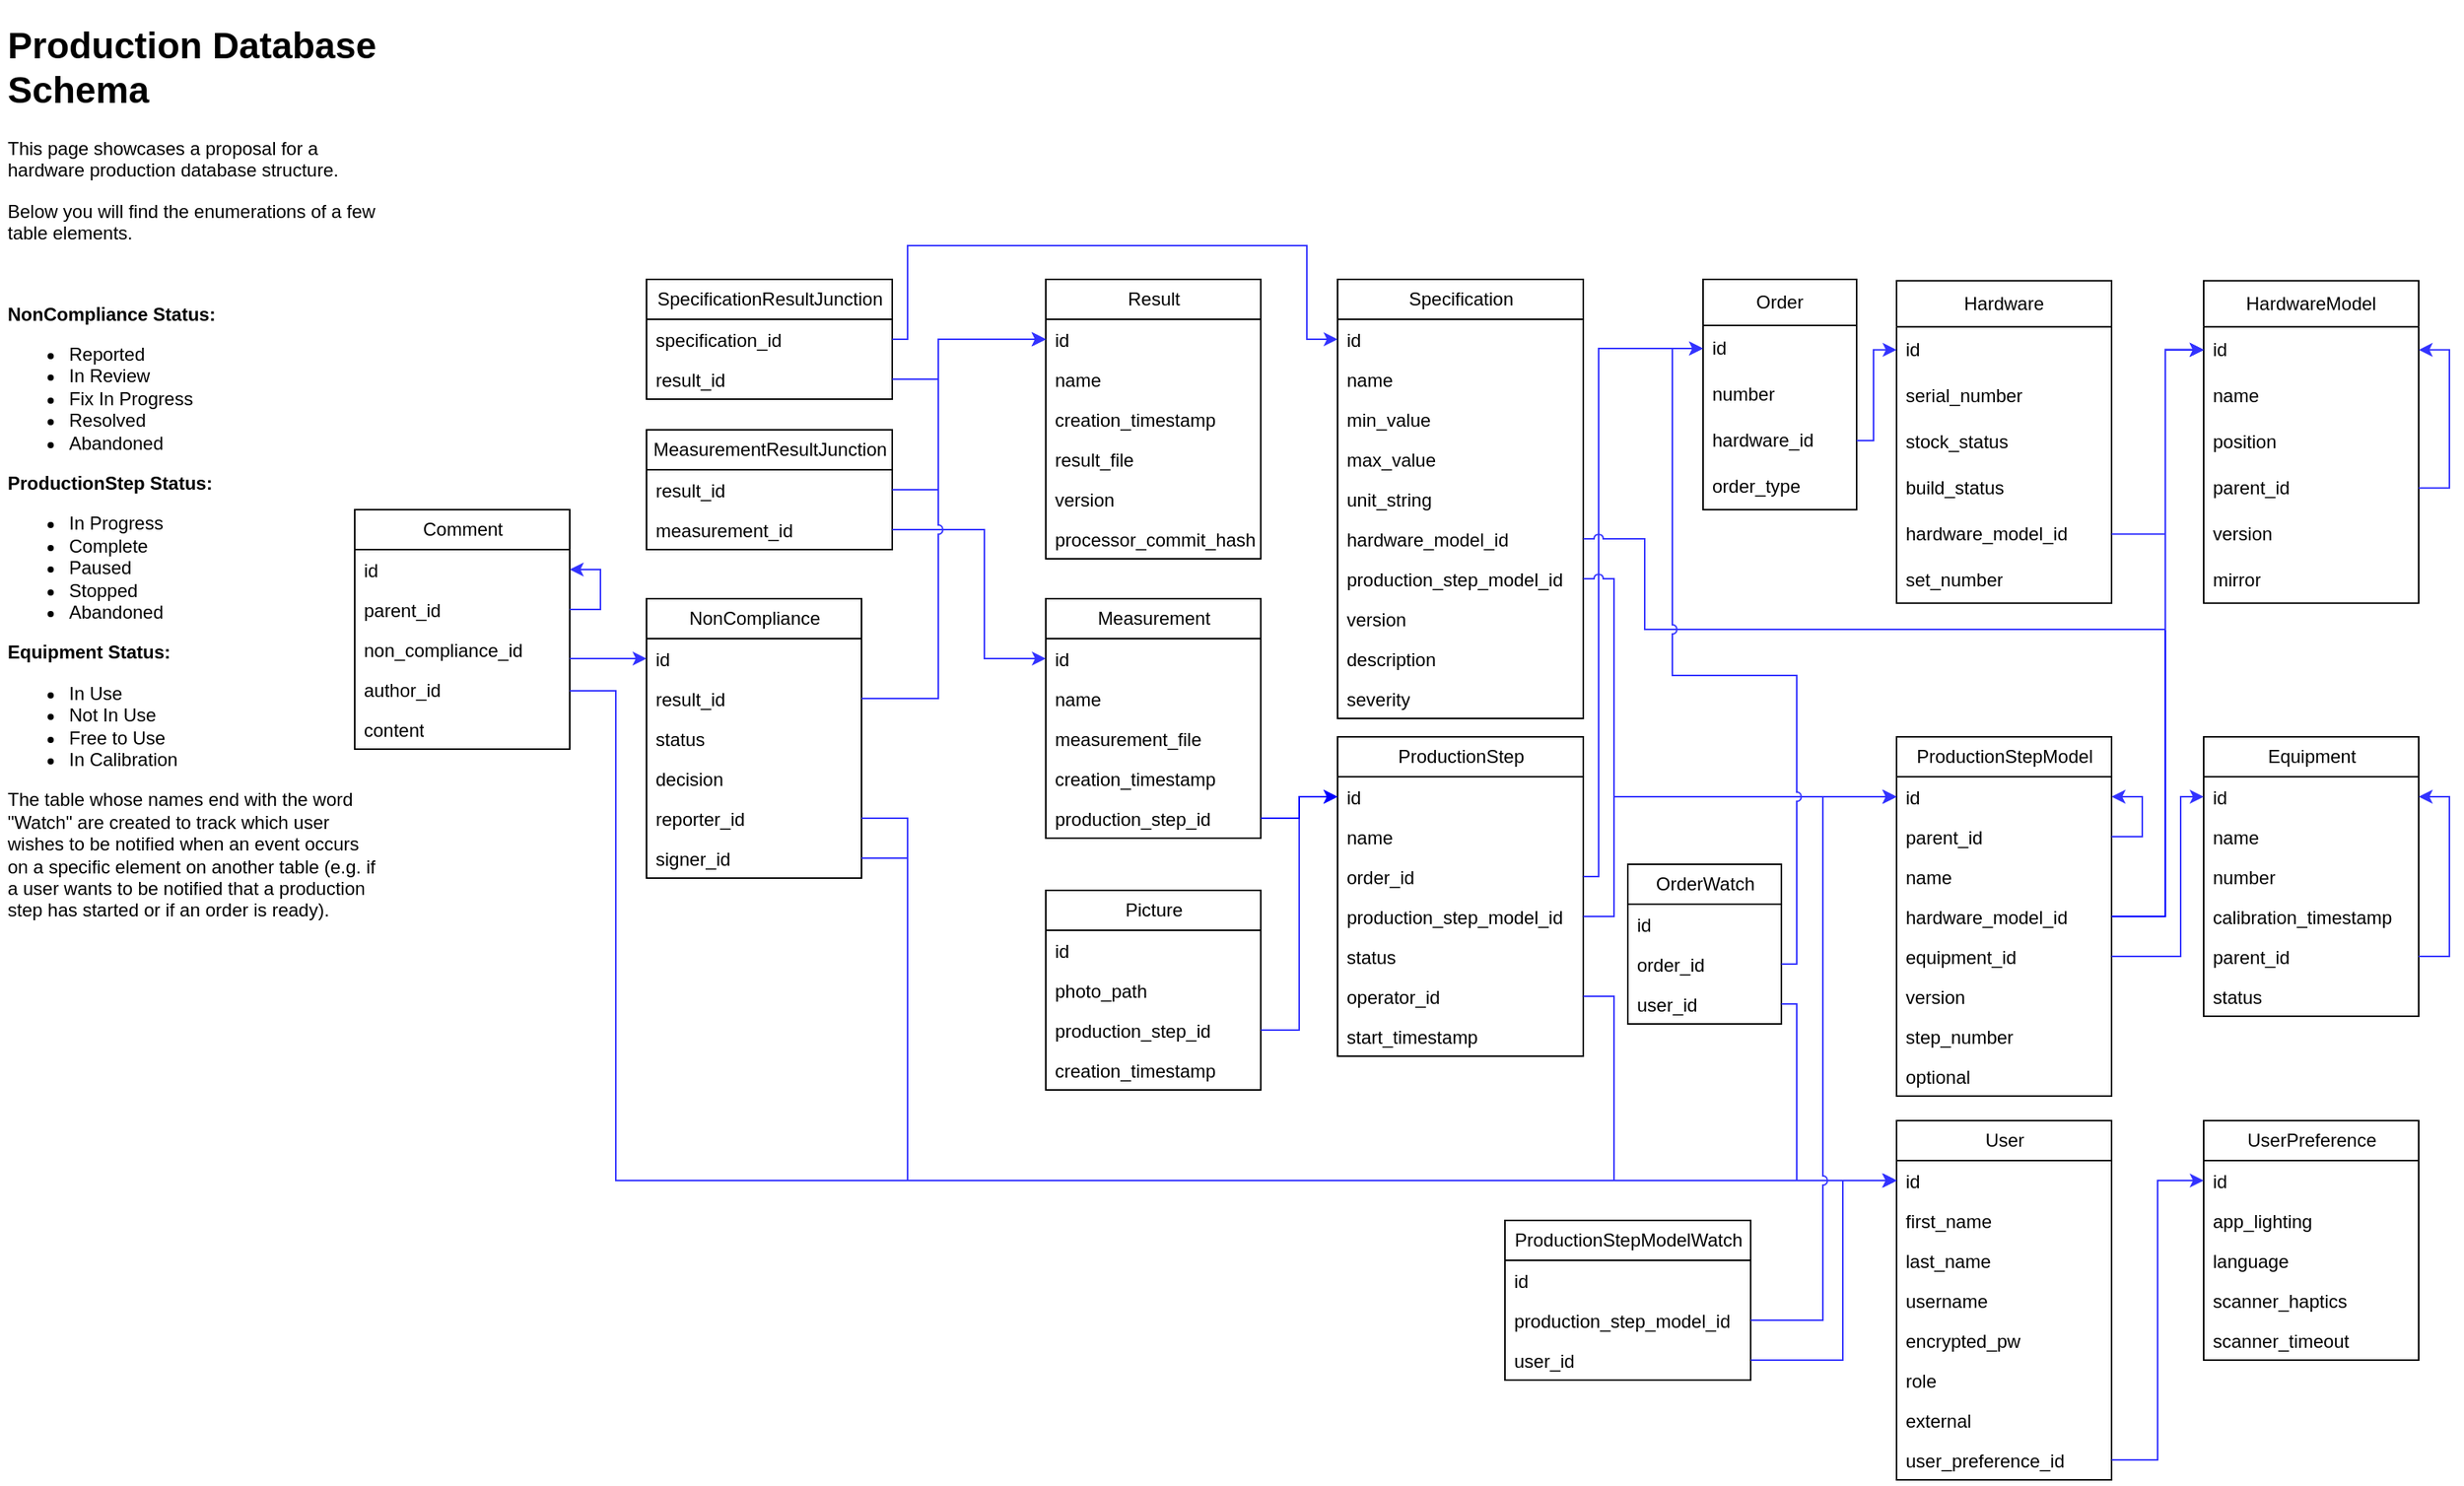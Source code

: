 <mxfile version="20.8.16" type="device"><diagram name="Page-1" id="MubZwwTaiQhzdIwckwAe"><mxGraphModel dx="1479" dy="1087" grid="1" gridSize="10" guides="1" tooltips="1" connect="1" arrows="1" fold="1" page="1" pageScale="1" pageWidth="1654" pageHeight="1169" math="0" shadow="0"><root><mxCell id="0"/><mxCell id="1" parent="0"/><mxCell id="1xj9QhwG3aekxTOTTVj1-11" value="User" style="swimlane;fontStyle=0;childLayout=stackLayout;horizontal=1;startSize=26;fillColor=none;horizontalStack=0;resizeParent=1;resizeParentMax=0;resizeLast=0;collapsible=1;marginBottom=0;html=1;" parent="1" vertex="1"><mxGeometry x="1275" y="760" width="140" height="234" as="geometry"/></mxCell><mxCell id="1xj9QhwG3aekxTOTTVj1-12" value="id" style="text;strokeColor=none;fillColor=none;align=left;verticalAlign=top;spacingLeft=4;spacingRight=4;overflow=hidden;rotatable=0;points=[[0,0.5],[1,0.5]];portConstraint=eastwest;whiteSpace=wrap;html=1;" parent="1xj9QhwG3aekxTOTTVj1-11" vertex="1"><mxGeometry y="26" width="140" height="26" as="geometry"/></mxCell><mxCell id="1xj9QhwG3aekxTOTTVj1-13" value="first_name" style="text;strokeColor=none;fillColor=none;align=left;verticalAlign=top;spacingLeft=4;spacingRight=4;overflow=hidden;rotatable=0;points=[[0,0.5],[1,0.5]];portConstraint=eastwest;whiteSpace=wrap;html=1;" parent="1xj9QhwG3aekxTOTTVj1-11" vertex="1"><mxGeometry y="52" width="140" height="26" as="geometry"/></mxCell><mxCell id="1xj9QhwG3aekxTOTTVj1-14" value="last_name" style="text;strokeColor=none;fillColor=none;align=left;verticalAlign=top;spacingLeft=4;spacingRight=4;overflow=hidden;rotatable=0;points=[[0,0.5],[1,0.5]];portConstraint=eastwest;whiteSpace=wrap;html=1;" parent="1xj9QhwG3aekxTOTTVj1-11" vertex="1"><mxGeometry y="78" width="140" height="26" as="geometry"/></mxCell><mxCell id="1xj9QhwG3aekxTOTTVj1-15" value="username" style="text;strokeColor=none;fillColor=none;align=left;verticalAlign=top;spacingLeft=4;spacingRight=4;overflow=hidden;rotatable=0;points=[[0,0.5],[1,0.5]];portConstraint=eastwest;whiteSpace=wrap;html=1;" parent="1xj9QhwG3aekxTOTTVj1-11" vertex="1"><mxGeometry y="104" width="140" height="26" as="geometry"/></mxCell><mxCell id="1xj9QhwG3aekxTOTTVj1-16" value="encrypted_pw" style="text;strokeColor=none;fillColor=none;align=left;verticalAlign=top;spacingLeft=4;spacingRight=4;overflow=hidden;rotatable=0;points=[[0,0.5],[1,0.5]];portConstraint=eastwest;whiteSpace=wrap;html=1;" parent="1xj9QhwG3aekxTOTTVj1-11" vertex="1"><mxGeometry y="130" width="140" height="26" as="geometry"/></mxCell><mxCell id="1xj9QhwG3aekxTOTTVj1-17" value="role" style="text;strokeColor=none;fillColor=none;align=left;verticalAlign=top;spacingLeft=4;spacingRight=4;overflow=hidden;rotatable=0;points=[[0,0.5],[1,0.5]];portConstraint=eastwest;whiteSpace=wrap;html=1;" parent="1xj9QhwG3aekxTOTTVj1-11" vertex="1"><mxGeometry y="156" width="140" height="26" as="geometry"/></mxCell><mxCell id="1xj9QhwG3aekxTOTTVj1-18" value="external" style="text;strokeColor=none;fillColor=none;align=left;verticalAlign=top;spacingLeft=4;spacingRight=4;overflow=hidden;rotatable=0;points=[[0,0.5],[1,0.5]];portConstraint=eastwest;whiteSpace=wrap;html=1;" parent="1xj9QhwG3aekxTOTTVj1-11" vertex="1"><mxGeometry y="182" width="140" height="26" as="geometry"/></mxCell><mxCell id="1xj9QhwG3aekxTOTTVj1-19" value="user_preference_id" style="text;strokeColor=none;fillColor=none;align=left;verticalAlign=top;spacingLeft=4;spacingRight=4;overflow=hidden;rotatable=0;points=[[0,0.5],[1,0.5]];portConstraint=eastwest;whiteSpace=wrap;html=1;" parent="1xj9QhwG3aekxTOTTVj1-11" vertex="1"><mxGeometry y="208" width="140" height="26" as="geometry"/></mxCell><mxCell id="1xj9QhwG3aekxTOTTVj1-20" value="UserPreference" style="swimlane;fontStyle=0;childLayout=stackLayout;horizontal=1;startSize=26;fillColor=none;horizontalStack=0;resizeParent=1;resizeParentMax=0;resizeLast=0;collapsible=1;marginBottom=0;html=1;" parent="1" vertex="1"><mxGeometry x="1475" y="760" width="140" height="156" as="geometry"/></mxCell><mxCell id="1xj9QhwG3aekxTOTTVj1-21" value="id" style="text;strokeColor=none;fillColor=none;align=left;verticalAlign=top;spacingLeft=4;spacingRight=4;overflow=hidden;rotatable=0;points=[[0,0.5],[1,0.5]];portConstraint=eastwest;whiteSpace=wrap;html=1;" parent="1xj9QhwG3aekxTOTTVj1-20" vertex="1"><mxGeometry y="26" width="140" height="26" as="geometry"/></mxCell><mxCell id="1xj9QhwG3aekxTOTTVj1-22" value="app_lighting" style="text;strokeColor=none;fillColor=none;align=left;verticalAlign=top;spacingLeft=4;spacingRight=4;overflow=hidden;rotatable=0;points=[[0,0.5],[1,0.5]];portConstraint=eastwest;whiteSpace=wrap;html=1;" parent="1xj9QhwG3aekxTOTTVj1-20" vertex="1"><mxGeometry y="52" width="140" height="26" as="geometry"/></mxCell><mxCell id="1xj9QhwG3aekxTOTTVj1-23" value="language" style="text;strokeColor=none;fillColor=none;align=left;verticalAlign=top;spacingLeft=4;spacingRight=4;overflow=hidden;rotatable=0;points=[[0,0.5],[1,0.5]];portConstraint=eastwest;whiteSpace=wrap;html=1;" parent="1xj9QhwG3aekxTOTTVj1-20" vertex="1"><mxGeometry y="78" width="140" height="26" as="geometry"/></mxCell><mxCell id="1xj9QhwG3aekxTOTTVj1-24" value="scanner_haptics" style="text;strokeColor=none;fillColor=none;align=left;verticalAlign=top;spacingLeft=4;spacingRight=4;overflow=hidden;rotatable=0;points=[[0,0.5],[1,0.5]];portConstraint=eastwest;whiteSpace=wrap;html=1;" parent="1xj9QhwG3aekxTOTTVj1-20" vertex="1"><mxGeometry y="104" width="140" height="26" as="geometry"/></mxCell><mxCell id="1xj9QhwG3aekxTOTTVj1-25" value="scanner_timeout" style="text;strokeColor=none;fillColor=none;align=left;verticalAlign=top;spacingLeft=4;spacingRight=4;overflow=hidden;rotatable=0;points=[[0,0.5],[1,0.5]];portConstraint=eastwest;whiteSpace=wrap;html=1;" parent="1xj9QhwG3aekxTOTTVj1-20" vertex="1"><mxGeometry y="130" width="140" height="26" as="geometry"/></mxCell><mxCell id="1xj9QhwG3aekxTOTTVj1-27" style="edgeStyle=orthogonalEdgeStyle;rounded=0;orthogonalLoop=1;jettySize=auto;html=1;entryX=0;entryY=0.5;entryDx=0;entryDy=0;strokeColor=#3333FF;" parent="1" source="1xj9QhwG3aekxTOTTVj1-19" target="1xj9QhwG3aekxTOTTVj1-21" edge="1"><mxGeometry relative="1" as="geometry"/></mxCell><mxCell id="1xj9QhwG3aekxTOTTVj1-28" value="HardwareModel" style="swimlane;fontStyle=0;childLayout=stackLayout;horizontal=1;startSize=30;horizontalStack=0;resizeParent=1;resizeParentMax=0;resizeLast=0;collapsible=1;marginBottom=0;whiteSpace=wrap;html=1;" parent="1" vertex="1"><mxGeometry x="1475" y="212.89" width="140" height="210" as="geometry"/></mxCell><mxCell id="1xj9QhwG3aekxTOTTVj1-29" value="id" style="text;strokeColor=none;fillColor=none;align=left;verticalAlign=middle;spacingLeft=4;spacingRight=4;overflow=hidden;points=[[0,0.5],[1,0.5]];portConstraint=eastwest;rotatable=0;whiteSpace=wrap;html=1;" parent="1xj9QhwG3aekxTOTTVj1-28" vertex="1"><mxGeometry y="30" width="140" height="30" as="geometry"/></mxCell><mxCell id="1xj9QhwG3aekxTOTTVj1-30" value="name" style="text;strokeColor=none;fillColor=none;align=left;verticalAlign=middle;spacingLeft=4;spacingRight=4;overflow=hidden;points=[[0,0.5],[1,0.5]];portConstraint=eastwest;rotatable=0;whiteSpace=wrap;html=1;" parent="1xj9QhwG3aekxTOTTVj1-28" vertex="1"><mxGeometry y="60" width="140" height="30" as="geometry"/></mxCell><mxCell id="1xj9QhwG3aekxTOTTVj1-31" value="position" style="text;strokeColor=none;fillColor=none;align=left;verticalAlign=middle;spacingLeft=4;spacingRight=4;overflow=hidden;points=[[0,0.5],[1,0.5]];portConstraint=eastwest;rotatable=0;whiteSpace=wrap;html=1;" parent="1xj9QhwG3aekxTOTTVj1-28" vertex="1"><mxGeometry y="90" width="140" height="30" as="geometry"/></mxCell><mxCell id="1xj9QhwG3aekxTOTTVj1-35" style="edgeStyle=orthogonalEdgeStyle;rounded=0;orthogonalLoop=1;jettySize=auto;html=1;entryX=1;entryY=0.5;entryDx=0;entryDy=0;strokeColor=#3333FF;" parent="1xj9QhwG3aekxTOTTVj1-28" source="1xj9QhwG3aekxTOTTVj1-32" target="1xj9QhwG3aekxTOTTVj1-29" edge="1"><mxGeometry relative="1" as="geometry"><Array as="points"><mxPoint x="160" y="135"/><mxPoint x="160" y="45"/></Array></mxGeometry></mxCell><mxCell id="1xj9QhwG3aekxTOTTVj1-32" value="parent_id" style="text;strokeColor=none;fillColor=none;align=left;verticalAlign=middle;spacingLeft=4;spacingRight=4;overflow=hidden;points=[[0,0.5],[1,0.5]];portConstraint=eastwest;rotatable=0;whiteSpace=wrap;html=1;" parent="1xj9QhwG3aekxTOTTVj1-28" vertex="1"><mxGeometry y="120" width="140" height="30" as="geometry"/></mxCell><mxCell id="1xj9QhwG3aekxTOTTVj1-33" value="version" style="text;strokeColor=none;fillColor=none;align=left;verticalAlign=middle;spacingLeft=4;spacingRight=4;overflow=hidden;points=[[0,0.5],[1,0.5]];portConstraint=eastwest;rotatable=0;whiteSpace=wrap;html=1;" parent="1xj9QhwG3aekxTOTTVj1-28" vertex="1"><mxGeometry y="150" width="140" height="30" as="geometry"/></mxCell><mxCell id="1xj9QhwG3aekxTOTTVj1-34" value="mirror" style="text;strokeColor=none;fillColor=none;align=left;verticalAlign=middle;spacingLeft=4;spacingRight=4;overflow=hidden;points=[[0,0.5],[1,0.5]];portConstraint=eastwest;rotatable=0;whiteSpace=wrap;html=1;" parent="1xj9QhwG3aekxTOTTVj1-28" vertex="1"><mxGeometry y="180" width="140" height="30" as="geometry"/></mxCell><mxCell id="1xj9QhwG3aekxTOTTVj1-37" value="Hardware" style="swimlane;fontStyle=0;childLayout=stackLayout;horizontal=1;startSize=30;horizontalStack=0;resizeParent=1;resizeParentMax=0;resizeLast=0;collapsible=1;marginBottom=0;whiteSpace=wrap;html=1;" parent="1" vertex="1"><mxGeometry x="1275" y="212.89" width="140" height="210" as="geometry"/></mxCell><mxCell id="1xj9QhwG3aekxTOTTVj1-38" value="id" style="text;strokeColor=none;fillColor=none;align=left;verticalAlign=middle;spacingLeft=4;spacingRight=4;overflow=hidden;points=[[0,0.5],[1,0.5]];portConstraint=eastwest;rotatable=0;whiteSpace=wrap;html=1;" parent="1xj9QhwG3aekxTOTTVj1-37" vertex="1"><mxGeometry y="30" width="140" height="30" as="geometry"/></mxCell><mxCell id="1xj9QhwG3aekxTOTTVj1-40" value="serial_number" style="text;strokeColor=none;fillColor=none;align=left;verticalAlign=middle;spacingLeft=4;spacingRight=4;overflow=hidden;points=[[0,0.5],[1,0.5]];portConstraint=eastwest;rotatable=0;whiteSpace=wrap;html=1;" parent="1xj9QhwG3aekxTOTTVj1-37" vertex="1"><mxGeometry y="60" width="140" height="30" as="geometry"/></mxCell><mxCell id="1xj9QhwG3aekxTOTTVj1-41" value="stock_status" style="text;strokeColor=none;fillColor=none;align=left;verticalAlign=middle;spacingLeft=4;spacingRight=4;overflow=hidden;points=[[0,0.5],[1,0.5]];portConstraint=eastwest;rotatable=0;whiteSpace=wrap;html=1;" parent="1xj9QhwG3aekxTOTTVj1-37" vertex="1"><mxGeometry y="90" width="140" height="30" as="geometry"/></mxCell><mxCell id="1xj9QhwG3aekxTOTTVj1-42" value="build_status" style="text;strokeColor=none;fillColor=none;align=left;verticalAlign=middle;spacingLeft=4;spacingRight=4;overflow=hidden;points=[[0,0.5],[1,0.5]];portConstraint=eastwest;rotatable=0;whiteSpace=wrap;html=1;" parent="1xj9QhwG3aekxTOTTVj1-37" vertex="1"><mxGeometry y="120" width="140" height="30" as="geometry"/></mxCell><mxCell id="1xj9QhwG3aekxTOTTVj1-43" value="hardware_model_id" style="text;strokeColor=none;fillColor=none;align=left;verticalAlign=middle;spacingLeft=4;spacingRight=4;overflow=hidden;points=[[0,0.5],[1,0.5]];portConstraint=eastwest;rotatable=0;whiteSpace=wrap;html=1;" parent="1xj9QhwG3aekxTOTTVj1-37" vertex="1"><mxGeometry y="150" width="140" height="30" as="geometry"/></mxCell><mxCell id="1xj9QhwG3aekxTOTTVj1-44" value="set_number" style="text;strokeColor=none;fillColor=none;align=left;verticalAlign=middle;spacingLeft=4;spacingRight=4;overflow=hidden;points=[[0,0.5],[1,0.5]];portConstraint=eastwest;rotatable=0;whiteSpace=wrap;html=1;" parent="1xj9QhwG3aekxTOTTVj1-37" vertex="1"><mxGeometry y="180" width="140" height="30" as="geometry"/></mxCell><mxCell id="1xj9QhwG3aekxTOTTVj1-45" style="edgeStyle=orthogonalEdgeStyle;rounded=0;orthogonalLoop=1;jettySize=auto;html=1;entryX=0;entryY=0.5;entryDx=0;entryDy=0;strokeColor=#3333FF;" parent="1" source="1xj9QhwG3aekxTOTTVj1-43" target="1xj9QhwG3aekxTOTTVj1-29" edge="1"><mxGeometry relative="1" as="geometry"><Array as="points"><mxPoint x="1450" y="378"/><mxPoint x="1450" y="258"/></Array></mxGeometry></mxCell><mxCell id="1xj9QhwG3aekxTOTTVj1-46" value="Equipment" style="swimlane;fontStyle=0;childLayout=stackLayout;horizontal=1;startSize=26;fillColor=none;horizontalStack=0;resizeParent=1;resizeParentMax=0;resizeLast=0;collapsible=1;marginBottom=0;html=1;" parent="1" vertex="1"><mxGeometry x="1475" y="510" width="140" height="182" as="geometry"/></mxCell><mxCell id="1xj9QhwG3aekxTOTTVj1-47" value="id" style="text;strokeColor=none;fillColor=none;align=left;verticalAlign=top;spacingLeft=4;spacingRight=4;overflow=hidden;rotatable=0;points=[[0,0.5],[1,0.5]];portConstraint=eastwest;whiteSpace=wrap;html=1;" parent="1xj9QhwG3aekxTOTTVj1-46" vertex="1"><mxGeometry y="26" width="140" height="26" as="geometry"/></mxCell><mxCell id="1xj9QhwG3aekxTOTTVj1-48" value="name" style="text;strokeColor=none;fillColor=none;align=left;verticalAlign=top;spacingLeft=4;spacingRight=4;overflow=hidden;rotatable=0;points=[[0,0.5],[1,0.5]];portConstraint=eastwest;whiteSpace=wrap;html=1;" parent="1xj9QhwG3aekxTOTTVj1-46" vertex="1"><mxGeometry y="52" width="140" height="26" as="geometry"/></mxCell><mxCell id="1xj9QhwG3aekxTOTTVj1-49" value="number" style="text;strokeColor=none;fillColor=none;align=left;verticalAlign=top;spacingLeft=4;spacingRight=4;overflow=hidden;rotatable=0;points=[[0,0.5],[1,0.5]];portConstraint=eastwest;whiteSpace=wrap;html=1;" parent="1xj9QhwG3aekxTOTTVj1-46" vertex="1"><mxGeometry y="78" width="140" height="26" as="geometry"/></mxCell><mxCell id="1xj9QhwG3aekxTOTTVj1-50" value="calibration_timestamp" style="text;strokeColor=none;fillColor=none;align=left;verticalAlign=top;spacingLeft=4;spacingRight=4;overflow=hidden;rotatable=0;points=[[0,0.5],[1,0.5]];portConstraint=eastwest;whiteSpace=wrap;html=1;" parent="1xj9QhwG3aekxTOTTVj1-46" vertex="1"><mxGeometry y="104" width="140" height="26" as="geometry"/></mxCell><mxCell id="1xj9QhwG3aekxTOTTVj1-52" style="edgeStyle=orthogonalEdgeStyle;rounded=0;orthogonalLoop=1;jettySize=auto;html=1;entryX=1;entryY=0.5;entryDx=0;entryDy=0;strokeColor=#3333FF;" parent="1xj9QhwG3aekxTOTTVj1-46" source="1xj9QhwG3aekxTOTTVj1-51" target="1xj9QhwG3aekxTOTTVj1-47" edge="1"><mxGeometry relative="1" as="geometry"><Array as="points"><mxPoint x="160" y="143"/><mxPoint x="160" y="39"/></Array></mxGeometry></mxCell><mxCell id="1xj9QhwG3aekxTOTTVj1-51" value="parent_id" style="text;strokeColor=none;fillColor=none;align=left;verticalAlign=top;spacingLeft=4;spacingRight=4;overflow=hidden;rotatable=0;points=[[0,0.5],[1,0.5]];portConstraint=eastwest;whiteSpace=wrap;html=1;" parent="1xj9QhwG3aekxTOTTVj1-46" vertex="1"><mxGeometry y="130" width="140" height="26" as="geometry"/></mxCell><mxCell id="1xj9QhwG3aekxTOTTVj1-133" value="status" style="text;strokeColor=none;fillColor=none;align=left;verticalAlign=top;spacingLeft=4;spacingRight=4;overflow=hidden;rotatable=0;points=[[0,0.5],[1,0.5]];portConstraint=eastwest;whiteSpace=wrap;html=1;" parent="1xj9QhwG3aekxTOTTVj1-46" vertex="1"><mxGeometry y="156" width="140" height="26" as="geometry"/></mxCell><mxCell id="1xj9QhwG3aekxTOTTVj1-53" value="Specification" style="swimlane;fontStyle=0;childLayout=stackLayout;horizontal=1;startSize=26;fillColor=none;horizontalStack=0;resizeParent=1;resizeParentMax=0;resizeLast=0;collapsible=1;marginBottom=0;html=1;" parent="1" vertex="1"><mxGeometry x="911" y="212" width="160" height="286" as="geometry"/></mxCell><mxCell id="1xj9QhwG3aekxTOTTVj1-54" value="id" style="text;strokeColor=none;fillColor=none;align=left;verticalAlign=top;spacingLeft=4;spacingRight=4;overflow=hidden;rotatable=0;points=[[0,0.5],[1,0.5]];portConstraint=eastwest;whiteSpace=wrap;html=1;" parent="1xj9QhwG3aekxTOTTVj1-53" vertex="1"><mxGeometry y="26" width="160" height="26" as="geometry"/></mxCell><mxCell id="1xj9QhwG3aekxTOTTVj1-55" value="name" style="text;strokeColor=none;fillColor=none;align=left;verticalAlign=top;spacingLeft=4;spacingRight=4;overflow=hidden;rotatable=0;points=[[0,0.5],[1,0.5]];portConstraint=eastwest;whiteSpace=wrap;html=1;" parent="1xj9QhwG3aekxTOTTVj1-53" vertex="1"><mxGeometry y="52" width="160" height="26" as="geometry"/></mxCell><mxCell id="1xj9QhwG3aekxTOTTVj1-56" value="min_value" style="text;strokeColor=none;fillColor=none;align=left;verticalAlign=top;spacingLeft=4;spacingRight=4;overflow=hidden;rotatable=0;points=[[0,0.5],[1,0.5]];portConstraint=eastwest;whiteSpace=wrap;html=1;" parent="1xj9QhwG3aekxTOTTVj1-53" vertex="1"><mxGeometry y="78" width="160" height="26" as="geometry"/></mxCell><mxCell id="1xj9QhwG3aekxTOTTVj1-57" value="max_value" style="text;strokeColor=none;fillColor=none;align=left;verticalAlign=top;spacingLeft=4;spacingRight=4;overflow=hidden;rotatable=0;points=[[0,0.5],[1,0.5]];portConstraint=eastwest;whiteSpace=wrap;html=1;" parent="1xj9QhwG3aekxTOTTVj1-53" vertex="1"><mxGeometry y="104" width="160" height="26" as="geometry"/></mxCell><mxCell id="1xj9QhwG3aekxTOTTVj1-58" value="unit_string" style="text;strokeColor=none;fillColor=none;align=left;verticalAlign=top;spacingLeft=4;spacingRight=4;overflow=hidden;rotatable=0;points=[[0,0.5],[1,0.5]];portConstraint=eastwest;whiteSpace=wrap;html=1;" parent="1xj9QhwG3aekxTOTTVj1-53" vertex="1"><mxGeometry y="130" width="160" height="26" as="geometry"/></mxCell><mxCell id="1xj9QhwG3aekxTOTTVj1-59" value="hardware_model_id" style="text;strokeColor=none;fillColor=none;align=left;verticalAlign=top;spacingLeft=4;spacingRight=4;overflow=hidden;rotatable=0;points=[[0,0.5],[1,0.5]];portConstraint=eastwest;whiteSpace=wrap;html=1;" parent="1xj9QhwG3aekxTOTTVj1-53" vertex="1"><mxGeometry y="156" width="160" height="26" as="geometry"/></mxCell><mxCell id="2nj5DSp88tYSRlJBf-47-5" value="production_step_model_id" style="text;strokeColor=none;fillColor=none;align=left;verticalAlign=top;spacingLeft=4;spacingRight=4;overflow=hidden;rotatable=0;points=[[0,0.5],[1,0.5]];portConstraint=eastwest;whiteSpace=wrap;html=1;" parent="1xj9QhwG3aekxTOTTVj1-53" vertex="1"><mxGeometry y="182" width="160" height="26" as="geometry"/></mxCell><mxCell id="1xj9QhwG3aekxTOTTVj1-60" value="version" style="text;strokeColor=none;fillColor=none;align=left;verticalAlign=top;spacingLeft=4;spacingRight=4;overflow=hidden;rotatable=0;points=[[0,0.5],[1,0.5]];portConstraint=eastwest;whiteSpace=wrap;html=1;" parent="1xj9QhwG3aekxTOTTVj1-53" vertex="1"><mxGeometry y="208" width="160" height="26" as="geometry"/></mxCell><mxCell id="1xj9QhwG3aekxTOTTVj1-61" value="description" style="text;strokeColor=none;fillColor=none;align=left;verticalAlign=top;spacingLeft=4;spacingRight=4;overflow=hidden;rotatable=0;points=[[0,0.5],[1,0.5]];portConstraint=eastwest;whiteSpace=wrap;html=1;" parent="1xj9QhwG3aekxTOTTVj1-53" vertex="1"><mxGeometry y="234" width="160" height="26" as="geometry"/></mxCell><mxCell id="mlVPmVV8-jtg0XxtuvbP-4" value="severity" style="text;strokeColor=none;fillColor=none;align=left;verticalAlign=top;spacingLeft=4;spacingRight=4;overflow=hidden;rotatable=0;points=[[0,0.5],[1,0.5]];portConstraint=eastwest;whiteSpace=wrap;html=1;" parent="1xj9QhwG3aekxTOTTVj1-53" vertex="1"><mxGeometry y="260" width="160" height="26" as="geometry"/></mxCell><mxCell id="1xj9QhwG3aekxTOTTVj1-66" value="Result" style="swimlane;fontStyle=0;childLayout=stackLayout;horizontal=1;startSize=26;fillColor=none;horizontalStack=0;resizeParent=1;resizeParentMax=0;resizeLast=0;collapsible=1;marginBottom=0;html=1;" parent="1" vertex="1"><mxGeometry x="721" y="212" width="140" height="182" as="geometry"/></mxCell><mxCell id="1xj9QhwG3aekxTOTTVj1-67" value="id" style="text;strokeColor=none;fillColor=none;align=left;verticalAlign=top;spacingLeft=4;spacingRight=4;overflow=hidden;rotatable=0;points=[[0,0.5],[1,0.5]];portConstraint=eastwest;whiteSpace=wrap;html=1;" parent="1xj9QhwG3aekxTOTTVj1-66" vertex="1"><mxGeometry y="26" width="140" height="26" as="geometry"/></mxCell><mxCell id="1xj9QhwG3aekxTOTTVj1-69" value="name" style="text;strokeColor=none;fillColor=none;align=left;verticalAlign=top;spacingLeft=4;spacingRight=4;overflow=hidden;rotatable=0;points=[[0,0.5],[1,0.5]];portConstraint=eastwest;whiteSpace=wrap;html=1;" parent="1xj9QhwG3aekxTOTTVj1-66" vertex="1"><mxGeometry y="52" width="140" height="26" as="geometry"/></mxCell><mxCell id="1xj9QhwG3aekxTOTTVj1-71" value="creation_timestamp" style="text;strokeColor=none;fillColor=none;align=left;verticalAlign=top;spacingLeft=4;spacingRight=4;overflow=hidden;rotatable=0;points=[[0,0.5],[1,0.5]];portConstraint=eastwest;whiteSpace=wrap;html=1;" parent="1xj9QhwG3aekxTOTTVj1-66" vertex="1"><mxGeometry y="78" width="140" height="26" as="geometry"/></mxCell><mxCell id="1xj9QhwG3aekxTOTTVj1-72" value="result_file" style="text;strokeColor=none;fillColor=none;align=left;verticalAlign=top;spacingLeft=4;spacingRight=4;overflow=hidden;rotatable=0;points=[[0,0.5],[1,0.5]];portConstraint=eastwest;whiteSpace=wrap;html=1;" parent="1xj9QhwG3aekxTOTTVj1-66" vertex="1"><mxGeometry y="104" width="140" height="26" as="geometry"/></mxCell><mxCell id="1xj9QhwG3aekxTOTTVj1-73" value="version" style="text;strokeColor=none;fillColor=none;align=left;verticalAlign=top;spacingLeft=4;spacingRight=4;overflow=hidden;rotatable=0;points=[[0,0.5],[1,0.5]];portConstraint=eastwest;whiteSpace=wrap;html=1;" parent="1xj9QhwG3aekxTOTTVj1-66" vertex="1"><mxGeometry y="130" width="140" height="26" as="geometry"/></mxCell><mxCell id="1xj9QhwG3aekxTOTTVj1-82" value="processor_commit_hash" style="text;strokeColor=none;fillColor=none;align=left;verticalAlign=top;spacingLeft=4;spacingRight=4;overflow=hidden;rotatable=0;points=[[0,0.5],[1,0.5]];portConstraint=eastwest;whiteSpace=wrap;html=1;" parent="1xj9QhwG3aekxTOTTVj1-66" vertex="1"><mxGeometry y="156" width="140" height="26" as="geometry"/></mxCell><mxCell id="1xj9QhwG3aekxTOTTVj1-75" style="edgeStyle=orthogonalEdgeStyle;rounded=0;orthogonalLoop=1;jettySize=auto;html=1;entryX=0;entryY=0.5;entryDx=0;entryDy=0;strokeColor=#3333FF;" parent="1" target="1xj9QhwG3aekxTOTTVj1-38" edge="1"><mxGeometry relative="1" as="geometry"><Array as="points"><mxPoint x="1003" y="278"/><mxPoint x="1003" y="200"/><mxPoint x="1210" y="200"/><mxPoint x="1210" y="258"/></Array></mxGeometry></mxCell><mxCell id="1xj9QhwG3aekxTOTTVj1-77" value="Measurement" style="swimlane;fontStyle=0;childLayout=stackLayout;horizontal=1;startSize=26;fillColor=none;horizontalStack=0;resizeParent=1;resizeParentMax=0;resizeLast=0;collapsible=1;marginBottom=0;html=1;" parent="1" vertex="1"><mxGeometry x="721" y="420" width="140" height="156" as="geometry"/></mxCell><mxCell id="1xj9QhwG3aekxTOTTVj1-78" value="id" style="text;strokeColor=none;fillColor=none;align=left;verticalAlign=top;spacingLeft=4;spacingRight=4;overflow=hidden;rotatable=0;points=[[0,0.5],[1,0.5]];portConstraint=eastwest;whiteSpace=wrap;html=1;" parent="1xj9QhwG3aekxTOTTVj1-77" vertex="1"><mxGeometry y="26" width="140" height="26" as="geometry"/></mxCell><mxCell id="1xj9QhwG3aekxTOTTVj1-79" value="name" style="text;strokeColor=none;fillColor=none;align=left;verticalAlign=top;spacingLeft=4;spacingRight=4;overflow=hidden;rotatable=0;points=[[0,0.5],[1,0.5]];portConstraint=eastwest;whiteSpace=wrap;html=1;" parent="1xj9QhwG3aekxTOTTVj1-77" vertex="1"><mxGeometry y="52" width="140" height="26" as="geometry"/></mxCell><mxCell id="1xj9QhwG3aekxTOTTVj1-80" value="measurement_file" style="text;strokeColor=none;fillColor=none;align=left;verticalAlign=top;spacingLeft=4;spacingRight=4;overflow=hidden;rotatable=0;points=[[0,0.5],[1,0.5]];portConstraint=eastwest;whiteSpace=wrap;html=1;" parent="1xj9QhwG3aekxTOTTVj1-77" vertex="1"><mxGeometry y="78" width="140" height="26" as="geometry"/></mxCell><mxCell id="1xj9QhwG3aekxTOTTVj1-113" value="creation_timestamp" style="text;strokeColor=none;fillColor=none;align=left;verticalAlign=top;spacingLeft=4;spacingRight=4;overflow=hidden;rotatable=0;points=[[0,0.5],[1,0.5]];portConstraint=eastwest;whiteSpace=wrap;html=1;" parent="1xj9QhwG3aekxTOTTVj1-77" vertex="1"><mxGeometry y="104" width="140" height="26" as="geometry"/></mxCell><mxCell id="1xj9QhwG3aekxTOTTVj1-115" value="production_step_id" style="text;strokeColor=none;fillColor=none;align=left;verticalAlign=top;spacingLeft=4;spacingRight=4;overflow=hidden;rotatable=0;points=[[0,0.5],[1,0.5]];portConstraint=eastwest;whiteSpace=wrap;html=1;" parent="1xj9QhwG3aekxTOTTVj1-77" vertex="1"><mxGeometry y="130" width="140" height="26" as="geometry"/></mxCell><mxCell id="1xj9QhwG3aekxTOTTVj1-84" value="ProductionStep" style="swimlane;fontStyle=0;childLayout=stackLayout;horizontal=1;startSize=26;fillColor=none;horizontalStack=0;resizeParent=1;resizeParentMax=0;resizeLast=0;collapsible=1;marginBottom=0;html=1;" parent="1" vertex="1"><mxGeometry x="911" y="510" width="160" height="208" as="geometry"/></mxCell><mxCell id="1xj9QhwG3aekxTOTTVj1-85" value="id" style="text;strokeColor=none;fillColor=none;align=left;verticalAlign=top;spacingLeft=4;spacingRight=4;overflow=hidden;rotatable=0;points=[[0,0.5],[1,0.5]];portConstraint=eastwest;whiteSpace=wrap;html=1;" parent="1xj9QhwG3aekxTOTTVj1-84" vertex="1"><mxGeometry y="26" width="160" height="26" as="geometry"/></mxCell><mxCell id="1xj9QhwG3aekxTOTTVj1-86" value="name" style="text;strokeColor=none;fillColor=none;align=left;verticalAlign=top;spacingLeft=4;spacingRight=4;overflow=hidden;rotatable=0;points=[[0,0.5],[1,0.5]];portConstraint=eastwest;whiteSpace=wrap;html=1;" parent="1xj9QhwG3aekxTOTTVj1-84" vertex="1"><mxGeometry y="52" width="160" height="26" as="geometry"/></mxCell><mxCell id="1xj9QhwG3aekxTOTTVj1-87" value="order_id" style="text;strokeColor=none;fillColor=none;align=left;verticalAlign=top;spacingLeft=4;spacingRight=4;overflow=hidden;rotatable=0;points=[[0,0.5],[1,0.5]];portConstraint=eastwest;whiteSpace=wrap;html=1;" parent="1xj9QhwG3aekxTOTTVj1-84" vertex="1"><mxGeometry y="78" width="160" height="26" as="geometry"/></mxCell><mxCell id="1xj9QhwG3aekxTOTTVj1-100" value="production_step_model_id" style="text;strokeColor=none;fillColor=none;align=left;verticalAlign=top;spacingLeft=4;spacingRight=4;overflow=hidden;rotatable=0;points=[[0,0.5],[1,0.5]];portConstraint=eastwest;whiteSpace=wrap;html=1;" parent="1xj9QhwG3aekxTOTTVj1-84" vertex="1"><mxGeometry y="104" width="160" height="26" as="geometry"/></mxCell><mxCell id="1xj9QhwG3aekxTOTTVj1-106" value="status" style="text;strokeColor=none;fillColor=none;align=left;verticalAlign=top;spacingLeft=4;spacingRight=4;overflow=hidden;rotatable=0;points=[[0,0.5],[1,0.5]];portConstraint=eastwest;whiteSpace=wrap;html=1;" parent="1xj9QhwG3aekxTOTTVj1-84" vertex="1"><mxGeometry y="130" width="160" height="26" as="geometry"/></mxCell><mxCell id="1xj9QhwG3aekxTOTTVj1-110" value="operator_id" style="text;strokeColor=none;fillColor=none;align=left;verticalAlign=top;spacingLeft=4;spacingRight=4;overflow=hidden;rotatable=0;points=[[0,0.5],[1,0.5]];portConstraint=eastwest;whiteSpace=wrap;html=1;" parent="1xj9QhwG3aekxTOTTVj1-84" vertex="1"><mxGeometry y="156" width="160" height="26" as="geometry"/></mxCell><mxCell id="1xj9QhwG3aekxTOTTVj1-114" value="start_timestamp" style="text;strokeColor=none;fillColor=none;align=left;verticalAlign=top;spacingLeft=4;spacingRight=4;overflow=hidden;rotatable=0;points=[[0,0.5],[1,0.5]];portConstraint=eastwest;whiteSpace=wrap;html=1;" parent="1xj9QhwG3aekxTOTTVj1-84" vertex="1"><mxGeometry y="182" width="160" height="26" as="geometry"/></mxCell><mxCell id="1xj9QhwG3aekxTOTTVj1-91" value="ProductionStepModel" style="swimlane;fontStyle=0;childLayout=stackLayout;horizontal=1;startSize=26;fillColor=none;horizontalStack=0;resizeParent=1;resizeParentMax=0;resizeLast=0;collapsible=1;marginBottom=0;html=1;" parent="1" vertex="1"><mxGeometry x="1275" y="510" width="140" height="234" as="geometry"/></mxCell><mxCell id="1xj9QhwG3aekxTOTTVj1-107" value="id" style="text;strokeColor=none;fillColor=none;align=left;verticalAlign=top;spacingLeft=4;spacingRight=4;overflow=hidden;rotatable=0;points=[[0,0.5],[1,0.5]];portConstraint=eastwest;whiteSpace=wrap;html=1;" parent="1xj9QhwG3aekxTOTTVj1-91" vertex="1"><mxGeometry y="26" width="140" height="26" as="geometry"/></mxCell><mxCell id="1xj9QhwG3aekxTOTTVj1-109" style="edgeStyle=orthogonalEdgeStyle;rounded=0;jumpStyle=arc;orthogonalLoop=1;jettySize=auto;html=1;entryX=1;entryY=0.5;entryDx=0;entryDy=0;strokeColor=#3333FF;" parent="1xj9QhwG3aekxTOTTVj1-91" source="1xj9QhwG3aekxTOTTVj1-92" target="1xj9QhwG3aekxTOTTVj1-107" edge="1"><mxGeometry relative="1" as="geometry"><Array as="points"><mxPoint x="160" y="65"/><mxPoint x="160" y="39"/></Array></mxGeometry></mxCell><mxCell id="1xj9QhwG3aekxTOTTVj1-92" value="parent_id" style="text;strokeColor=none;fillColor=none;align=left;verticalAlign=top;spacingLeft=4;spacingRight=4;overflow=hidden;rotatable=0;points=[[0,0.5],[1,0.5]];portConstraint=eastwest;whiteSpace=wrap;html=1;" parent="1xj9QhwG3aekxTOTTVj1-91" vertex="1"><mxGeometry y="52" width="140" height="26" as="geometry"/></mxCell><mxCell id="1xj9QhwG3aekxTOTTVj1-93" value="name" style="text;strokeColor=none;fillColor=none;align=left;verticalAlign=top;spacingLeft=4;spacingRight=4;overflow=hidden;rotatable=0;points=[[0,0.5],[1,0.5]];portConstraint=eastwest;whiteSpace=wrap;html=1;" parent="1xj9QhwG3aekxTOTTVj1-91" vertex="1"><mxGeometry y="78" width="140" height="26" as="geometry"/></mxCell><mxCell id="1xj9QhwG3aekxTOTTVj1-94" value="hardware_model_id" style="text;strokeColor=none;fillColor=none;align=left;verticalAlign=top;spacingLeft=4;spacingRight=4;overflow=hidden;rotatable=0;points=[[0,0.5],[1,0.5]];portConstraint=eastwest;whiteSpace=wrap;html=1;" parent="1xj9QhwG3aekxTOTTVj1-91" vertex="1"><mxGeometry y="104" width="140" height="26" as="geometry"/></mxCell><mxCell id="1xj9QhwG3aekxTOTTVj1-95" value="equipment_id" style="text;strokeColor=none;fillColor=none;align=left;verticalAlign=top;spacingLeft=4;spacingRight=4;overflow=hidden;rotatable=0;points=[[0,0.5],[1,0.5]];portConstraint=eastwest;whiteSpace=wrap;html=1;" parent="1xj9QhwG3aekxTOTTVj1-91" vertex="1"><mxGeometry y="130" width="140" height="26" as="geometry"/></mxCell><mxCell id="1xj9QhwG3aekxTOTTVj1-98" value="version" style="text;strokeColor=none;fillColor=none;align=left;verticalAlign=top;spacingLeft=4;spacingRight=4;overflow=hidden;rotatable=0;points=[[0,0.5],[1,0.5]];portConstraint=eastwest;whiteSpace=wrap;html=1;" parent="1xj9QhwG3aekxTOTTVj1-91" vertex="1"><mxGeometry y="156" width="140" height="26" as="geometry"/></mxCell><mxCell id="1xj9QhwG3aekxTOTTVj1-99" value="step_number" style="text;strokeColor=none;fillColor=none;align=left;verticalAlign=top;spacingLeft=4;spacingRight=4;overflow=hidden;rotatable=0;points=[[0,0.5],[1,0.5]];portConstraint=eastwest;whiteSpace=wrap;html=1;" parent="1xj9QhwG3aekxTOTTVj1-91" vertex="1"><mxGeometry y="182" width="140" height="26" as="geometry"/></mxCell><mxCell id="mlVPmVV8-jtg0XxtuvbP-5" value="optional" style="text;strokeColor=none;fillColor=none;align=left;verticalAlign=top;spacingLeft=4;spacingRight=4;overflow=hidden;rotatable=0;points=[[0,0.5],[1,0.5]];portConstraint=eastwest;whiteSpace=wrap;html=1;" parent="1xj9QhwG3aekxTOTTVj1-91" vertex="1"><mxGeometry y="208" width="140" height="26" as="geometry"/></mxCell><mxCell id="1xj9QhwG3aekxTOTTVj1-118" value="NonCompliance" style="swimlane;fontStyle=0;childLayout=stackLayout;horizontal=1;startSize=26;fillColor=none;horizontalStack=0;resizeParent=1;resizeParentMax=0;resizeLast=0;collapsible=1;marginBottom=0;html=1;" parent="1" vertex="1"><mxGeometry x="461" y="420" width="140" height="182" as="geometry"/></mxCell><mxCell id="1xj9QhwG3aekxTOTTVj1-119" value="id" style="text;strokeColor=none;fillColor=none;align=left;verticalAlign=top;spacingLeft=4;spacingRight=4;overflow=hidden;rotatable=0;points=[[0,0.5],[1,0.5]];portConstraint=eastwest;whiteSpace=wrap;html=1;" parent="1xj9QhwG3aekxTOTTVj1-118" vertex="1"><mxGeometry y="26" width="140" height="26" as="geometry"/></mxCell><mxCell id="1xj9QhwG3aekxTOTTVj1-121" value="result_id" style="text;strokeColor=none;fillColor=none;align=left;verticalAlign=top;spacingLeft=4;spacingRight=4;overflow=hidden;rotatable=0;points=[[0,0.5],[1,0.5]];portConstraint=eastwest;whiteSpace=wrap;html=1;" parent="1xj9QhwG3aekxTOTTVj1-118" vertex="1"><mxGeometry y="52" width="140" height="26" as="geometry"/></mxCell><mxCell id="1xj9QhwG3aekxTOTTVj1-122" value="status" style="text;strokeColor=none;fillColor=none;align=left;verticalAlign=top;spacingLeft=4;spacingRight=4;overflow=hidden;rotatable=0;points=[[0,0.5],[1,0.5]];portConstraint=eastwest;whiteSpace=wrap;html=1;" parent="1xj9QhwG3aekxTOTTVj1-118" vertex="1"><mxGeometry y="78" width="140" height="26" as="geometry"/></mxCell><mxCell id="1xj9QhwG3aekxTOTTVj1-123" value="decision" style="text;strokeColor=none;fillColor=none;align=left;verticalAlign=top;spacingLeft=4;spacingRight=4;overflow=hidden;rotatable=0;points=[[0,0.5],[1,0.5]];portConstraint=eastwest;whiteSpace=wrap;html=1;" parent="1xj9QhwG3aekxTOTTVj1-118" vertex="1"><mxGeometry y="104" width="140" height="26" as="geometry"/></mxCell><mxCell id="1xj9QhwG3aekxTOTTVj1-124" value="reporter_id" style="text;strokeColor=none;fillColor=none;align=left;verticalAlign=top;spacingLeft=4;spacingRight=4;overflow=hidden;rotatable=0;points=[[0,0.5],[1,0.5]];portConstraint=eastwest;whiteSpace=wrap;html=1;" parent="1xj9QhwG3aekxTOTTVj1-118" vertex="1"><mxGeometry y="130" width="140" height="26" as="geometry"/></mxCell><mxCell id="1xj9QhwG3aekxTOTTVj1-125" value="signer_id" style="text;strokeColor=none;fillColor=none;align=left;verticalAlign=top;spacingLeft=4;spacingRight=4;overflow=hidden;rotatable=0;points=[[0,0.5],[1,0.5]];portConstraint=eastwest;whiteSpace=wrap;html=1;" parent="1xj9QhwG3aekxTOTTVj1-118" vertex="1"><mxGeometry y="156" width="140" height="26" as="geometry"/></mxCell><mxCell id="1xj9QhwG3aekxTOTTVj1-134" value="Comment" style="swimlane;fontStyle=0;childLayout=stackLayout;horizontal=1;startSize=26;fillColor=none;horizontalStack=0;resizeParent=1;resizeParentMax=0;resizeLast=0;collapsible=1;marginBottom=0;html=1;" parent="1" vertex="1"><mxGeometry x="271" y="362" width="140" height="156" as="geometry"/></mxCell><mxCell id="1xj9QhwG3aekxTOTTVj1-135" value="id" style="text;strokeColor=none;fillColor=none;align=left;verticalAlign=top;spacingLeft=4;spacingRight=4;overflow=hidden;rotatable=0;points=[[0,0.5],[1,0.5]];portConstraint=eastwest;whiteSpace=wrap;html=1;" parent="1xj9QhwG3aekxTOTTVj1-134" vertex="1"><mxGeometry y="26" width="140" height="26" as="geometry"/></mxCell><mxCell id="1xj9QhwG3aekxTOTTVj1-141" style="edgeStyle=orthogonalEdgeStyle;rounded=0;jumpStyle=arc;orthogonalLoop=1;jettySize=auto;html=1;entryX=1;entryY=0.5;entryDx=0;entryDy=0;strokeColor=#3333FF;" parent="1xj9QhwG3aekxTOTTVj1-134" source="1xj9QhwG3aekxTOTTVj1-136" target="1xj9QhwG3aekxTOTTVj1-135" edge="1"><mxGeometry relative="1" as="geometry"><Array as="points"><mxPoint x="160" y="65"/><mxPoint x="160" y="39"/></Array></mxGeometry></mxCell><mxCell id="1xj9QhwG3aekxTOTTVj1-136" value="parent_id" style="text;strokeColor=none;fillColor=none;align=left;verticalAlign=top;spacingLeft=4;spacingRight=4;overflow=hidden;rotatable=0;points=[[0,0.5],[1,0.5]];portConstraint=eastwest;whiteSpace=wrap;html=1;" parent="1xj9QhwG3aekxTOTTVj1-134" vertex="1"><mxGeometry y="52" width="140" height="26" as="geometry"/></mxCell><mxCell id="1xj9QhwG3aekxTOTTVj1-137" value="non_compliance_id" style="text;strokeColor=none;fillColor=none;align=left;verticalAlign=top;spacingLeft=4;spacingRight=4;overflow=hidden;rotatable=0;points=[[0,0.5],[1,0.5]];portConstraint=eastwest;whiteSpace=wrap;html=1;" parent="1xj9QhwG3aekxTOTTVj1-134" vertex="1"><mxGeometry y="78" width="140" height="26" as="geometry"/></mxCell><mxCell id="1xj9QhwG3aekxTOTTVj1-138" value="author_id" style="text;strokeColor=none;fillColor=none;align=left;verticalAlign=top;spacingLeft=4;spacingRight=4;overflow=hidden;rotatable=0;points=[[0,0.5],[1,0.5]];portConstraint=eastwest;whiteSpace=wrap;html=1;" parent="1xj9QhwG3aekxTOTTVj1-134" vertex="1"><mxGeometry y="104" width="140" height="26" as="geometry"/></mxCell><mxCell id="1xj9QhwG3aekxTOTTVj1-139" value="content" style="text;strokeColor=none;fillColor=none;align=left;verticalAlign=top;spacingLeft=4;spacingRight=4;overflow=hidden;rotatable=0;points=[[0,0.5],[1,0.5]];portConstraint=eastwest;whiteSpace=wrap;html=1;" parent="1xj9QhwG3aekxTOTTVj1-134" vertex="1"><mxGeometry y="130" width="140" height="26" as="geometry"/></mxCell><mxCell id="1xj9QhwG3aekxTOTTVj1-144" value="&lt;h1&gt;Production Database Schema&lt;/h1&gt;&lt;p&gt;This page showcases a proposal for a hardware production database structure.&lt;/p&gt;&lt;p&gt;Below you will find the enumerations of a few table elements.&lt;/p&gt;&lt;p&gt;&lt;br&gt;&lt;/p&gt;&lt;p&gt;&lt;b&gt;NonCompliance Status:&lt;/b&gt;&lt;/p&gt;&lt;p&gt;&lt;/p&gt;&lt;ul&gt;&lt;li&gt;Reported&lt;/li&gt;&lt;li&gt;In Review&lt;/li&gt;&lt;li&gt;Fix In Progress&lt;/li&gt;&lt;li&gt;Resolved&lt;/li&gt;&lt;li&gt;Abandoned&lt;/li&gt;&lt;/ul&gt;&lt;div&gt;&lt;b&gt;ProductionStep Status:&lt;/b&gt;&lt;/div&gt;&lt;div&gt;&lt;ul&gt;&lt;li&gt;In Progress&lt;/li&gt;&lt;li&gt;Complete&lt;/li&gt;&lt;li&gt;Paused&lt;/li&gt;&lt;li&gt;Stopped&lt;/li&gt;&lt;li&gt;Abandoned&lt;/li&gt;&lt;/ul&gt;&lt;div&gt;&lt;b&gt;Equipment Status:&lt;/b&gt;&lt;/div&gt;&lt;/div&gt;&lt;div&gt;&lt;ul&gt;&lt;li&gt;In Use&lt;/li&gt;&lt;li&gt;Not In Use&lt;/li&gt;&lt;li&gt;Free to Use&lt;/li&gt;&lt;li&gt;In Calibration&lt;/li&gt;&lt;/ul&gt;&lt;div&gt;The table whose names end with the word &quot;Watch&quot; are created to track which user wishes to be notified when an event occurs on a specific element on another table (e.g. if a user wants to be notified that a production step has started or if an order is ready).&lt;/div&gt;&lt;/div&gt;&lt;p&gt;&lt;/p&gt;" style="text;html=1;strokeColor=none;fillColor=none;spacing=5;spacingTop=-20;whiteSpace=wrap;overflow=hidden;rounded=0;" parent="1" vertex="1"><mxGeometry x="40" y="40" width="250" height="590" as="geometry"/></mxCell><mxCell id="1xj9QhwG3aekxTOTTVj1-145" value="Picture" style="swimlane;fontStyle=0;childLayout=stackLayout;horizontal=1;startSize=26;fillColor=none;horizontalStack=0;resizeParent=1;resizeParentMax=0;resizeLast=0;collapsible=1;marginBottom=0;html=1;" parent="1" vertex="1"><mxGeometry x="721" y="610" width="140" height="130" as="geometry"/></mxCell><mxCell id="1xj9QhwG3aekxTOTTVj1-146" value="id" style="text;strokeColor=none;fillColor=none;align=left;verticalAlign=top;spacingLeft=4;spacingRight=4;overflow=hidden;rotatable=0;points=[[0,0.5],[1,0.5]];portConstraint=eastwest;whiteSpace=wrap;html=1;" parent="1xj9QhwG3aekxTOTTVj1-145" vertex="1"><mxGeometry y="26" width="140" height="26" as="geometry"/></mxCell><mxCell id="1xj9QhwG3aekxTOTTVj1-147" value="photo_path" style="text;strokeColor=none;fillColor=none;align=left;verticalAlign=top;spacingLeft=4;spacingRight=4;overflow=hidden;rotatable=0;points=[[0,0.5],[1,0.5]];portConstraint=eastwest;whiteSpace=wrap;html=1;" parent="1xj9QhwG3aekxTOTTVj1-145" vertex="1"><mxGeometry y="52" width="140" height="26" as="geometry"/></mxCell><mxCell id="1xj9QhwG3aekxTOTTVj1-150" value="production_step_id" style="text;strokeColor=none;fillColor=none;align=left;verticalAlign=top;spacingLeft=4;spacingRight=4;overflow=hidden;rotatable=0;points=[[0,0.5],[1,0.5]];portConstraint=eastwest;whiteSpace=wrap;html=1;" parent="1xj9QhwG3aekxTOTTVj1-145" vertex="1"><mxGeometry y="78" width="140" height="26" as="geometry"/></mxCell><mxCell id="1xj9QhwG3aekxTOTTVj1-156" value="creation_timestamp" style="text;strokeColor=none;fillColor=none;align=left;verticalAlign=top;spacingLeft=4;spacingRight=4;overflow=hidden;rotatable=0;points=[[0,0.5],[1,0.5]];portConstraint=eastwest;whiteSpace=wrap;html=1;" parent="1xj9QhwG3aekxTOTTVj1-145" vertex="1"><mxGeometry y="104" width="140" height="26" as="geometry"/></mxCell><mxCell id="1xj9QhwG3aekxTOTTVj1-154" style="edgeStyle=orthogonalEdgeStyle;rounded=0;jumpStyle=arc;orthogonalLoop=1;jettySize=auto;html=1;strokeColor=#3333FF;" parent="1" source="1xj9QhwG3aekxTOTTVj1-150" target="1xj9QhwG3aekxTOTTVj1-85" edge="1"><mxGeometry relative="1" as="geometry"/></mxCell><mxCell id="2" value="MeasurementResultJunction" style="swimlane;fontStyle=0;childLayout=stackLayout;horizontal=1;startSize=26;fillColor=none;horizontalStack=0;resizeParent=1;resizeParentMax=0;resizeLast=0;collapsible=1;marginBottom=0;html=1;" parent="1" vertex="1"><mxGeometry x="461" y="310" width="160" height="78" as="geometry"/></mxCell><mxCell id="3" value="result_id" style="text;strokeColor=none;fillColor=none;align=left;verticalAlign=top;spacingLeft=4;spacingRight=4;overflow=hidden;rotatable=0;points=[[0,0.5],[1,0.5]];portConstraint=eastwest;whiteSpace=wrap;html=1;" parent="2" vertex="1"><mxGeometry y="26" width="160" height="26" as="geometry"/></mxCell><mxCell id="4" value="measurement_id" style="text;strokeColor=none;fillColor=none;align=left;verticalAlign=top;spacingLeft=4;spacingRight=4;overflow=hidden;rotatable=0;points=[[0,0.5],[1,0.5]];portConstraint=eastwest;whiteSpace=wrap;html=1;" parent="2" vertex="1"><mxGeometry y="52" width="160" height="26" as="geometry"/></mxCell><mxCell id="uxoHOzmCPmeVKgkloIoW-10" style="edgeStyle=orthogonalEdgeStyle;rounded=0;orthogonalLoop=1;jettySize=auto;html=1;entryX=0;entryY=0.5;entryDx=0;entryDy=0;strokeColor=#0000FF;" parent="1" source="1xj9QhwG3aekxTOTTVj1-115" target="1xj9QhwG3aekxTOTTVj1-85" edge="1"><mxGeometry relative="1" as="geometry"/></mxCell><mxCell id="uxoHOzmCPmeVKgkloIoW-17" style="edgeStyle=orthogonalEdgeStyle;rounded=0;orthogonalLoop=1;jettySize=auto;html=1;entryX=0;entryY=0.5;entryDx=0;entryDy=0;strokeColor=#0000FF;" parent="1" source="1xj9QhwG3aekxTOTTVj1-94" target="1xj9QhwG3aekxTOTTVj1-29" edge="1"><mxGeometry relative="1" as="geometry"><Array as="points"><mxPoint x="1450" y="627"/><mxPoint x="1450" y="258"/></Array></mxGeometry></mxCell><mxCell id="mlVPmVV8-jtg0XxtuvbP-6" style="edgeStyle=orthogonalEdgeStyle;rounded=0;orthogonalLoop=1;jettySize=auto;html=1;entryX=0;entryY=0.5;entryDx=0;entryDy=0;strokeColor=#3333FF;" parent="1" source="1xj9QhwG3aekxTOTTVj1-95" target="1xj9QhwG3aekxTOTTVj1-47" edge="1"><mxGeometry relative="1" as="geometry"><Array as="points"><mxPoint x="1460" y="653"/><mxPoint x="1460" y="549"/></Array></mxGeometry></mxCell><mxCell id="mlVPmVV8-jtg0XxtuvbP-7" style="edgeStyle=orthogonalEdgeStyle;rounded=0;orthogonalLoop=1;jettySize=auto;html=1;entryX=0;entryY=0.5;entryDx=0;entryDy=0;strokeColor=#3333FF;" parent="1" source="1xj9QhwG3aekxTOTTVj1-100" target="1xj9QhwG3aekxTOTTVj1-107" edge="1"><mxGeometry relative="1" as="geometry"><Array as="points"><mxPoint x="1091" y="627"/><mxPoint x="1091" y="549"/></Array></mxGeometry></mxCell><mxCell id="RZmprjzhAANQgP2xuKCt-4" value="Order" style="swimlane;fontStyle=0;childLayout=stackLayout;horizontal=1;startSize=30;horizontalStack=0;resizeParent=1;resizeParentMax=0;resizeLast=0;collapsible=1;marginBottom=0;whiteSpace=wrap;html=1;" parent="1" vertex="1"><mxGeometry x="1149" y="212" width="100" height="150" as="geometry"/></mxCell><mxCell id="RZmprjzhAANQgP2xuKCt-5" value="id" style="text;strokeColor=none;fillColor=none;align=left;verticalAlign=middle;spacingLeft=4;spacingRight=4;overflow=hidden;points=[[0,0.5],[1,0.5]];portConstraint=eastwest;rotatable=0;whiteSpace=wrap;html=1;" parent="RZmprjzhAANQgP2xuKCt-4" vertex="1"><mxGeometry y="30" width="100" height="30" as="geometry"/></mxCell><mxCell id="RZmprjzhAANQgP2xuKCt-6" value="number" style="text;strokeColor=none;fillColor=none;align=left;verticalAlign=middle;spacingLeft=4;spacingRight=4;overflow=hidden;points=[[0,0.5],[1,0.5]];portConstraint=eastwest;rotatable=0;whiteSpace=wrap;html=1;" parent="RZmprjzhAANQgP2xuKCt-4" vertex="1"><mxGeometry y="60" width="100" height="30" as="geometry"/></mxCell><mxCell id="RZmprjzhAANQgP2xuKCt-7" value="hardware_id" style="text;strokeColor=none;fillColor=none;align=left;verticalAlign=middle;spacingLeft=4;spacingRight=4;overflow=hidden;points=[[0,0.5],[1,0.5]];portConstraint=eastwest;rotatable=0;whiteSpace=wrap;html=1;" parent="RZmprjzhAANQgP2xuKCt-4" vertex="1"><mxGeometry y="90" width="100" height="30" as="geometry"/></mxCell><mxCell id="RZmprjzhAANQgP2xuKCt-8" value="order_type" style="text;strokeColor=none;fillColor=none;align=left;verticalAlign=middle;spacingLeft=4;spacingRight=4;overflow=hidden;points=[[0,0.5],[1,0.5]];portConstraint=eastwest;rotatable=0;whiteSpace=wrap;html=1;" parent="RZmprjzhAANQgP2xuKCt-4" vertex="1"><mxGeometry y="120" width="100" height="30" as="geometry"/></mxCell><mxCell id="RZmprjzhAANQgP2xuKCt-14" style="edgeStyle=orthogonalEdgeStyle;rounded=0;orthogonalLoop=1;jettySize=auto;html=1;entryX=0;entryY=0.5;entryDx=0;entryDy=0;strokeColor=#3333FF;" parent="1" source="1xj9QhwG3aekxTOTTVj1-87" target="RZmprjzhAANQgP2xuKCt-5" edge="1"><mxGeometry relative="1" as="geometry"><Array as="points"><mxPoint x="1081" y="601"/><mxPoint x="1081" y="257"/></Array></mxGeometry></mxCell><mxCell id="RZmprjzhAANQgP2xuKCt-15" style="edgeStyle=orthogonalEdgeStyle;rounded=0;orthogonalLoop=1;jettySize=auto;html=1;entryX=0;entryY=0.5;entryDx=0;entryDy=0;strokeColor=#3333FF;" parent="1" source="RZmprjzhAANQgP2xuKCt-7" target="1xj9QhwG3aekxTOTTVj1-38" edge="1"><mxGeometry relative="1" as="geometry"><Array as="points"><mxPoint x="1260" y="317"/><mxPoint x="1260" y="258"/></Array></mxGeometry></mxCell><mxCell id="2nj5DSp88tYSRlJBf-47-4" style="edgeStyle=orthogonalEdgeStyle;rounded=0;orthogonalLoop=1;jettySize=auto;html=1;entryX=0;entryY=0.5;entryDx=0;entryDy=0;jumpStyle=arc;strokeColor=#3333FF;" parent="1" source="1xj9QhwG3aekxTOTTVj1-59" target="1xj9QhwG3aekxTOTTVj1-29" edge="1"><mxGeometry relative="1" as="geometry"><Array as="points"><mxPoint x="1111" y="381"/><mxPoint x="1111" y="440"/><mxPoint x="1450" y="440"/><mxPoint x="1450" y="258"/></Array></mxGeometry></mxCell><mxCell id="2nj5DSp88tYSRlJBf-47-6" style="edgeStyle=orthogonalEdgeStyle;rounded=0;jumpStyle=arc;orthogonalLoop=1;jettySize=auto;html=1;entryX=0;entryY=0.5;entryDx=0;entryDy=0;strokeColor=#3333FF;" parent="1" source="2nj5DSp88tYSRlJBf-47-5" target="1xj9QhwG3aekxTOTTVj1-107" edge="1"><mxGeometry relative="1" as="geometry"><Array as="points"><mxPoint x="1091" y="407"/><mxPoint x="1091" y="549"/></Array></mxGeometry></mxCell><mxCell id="Ks23RPgIG1bo0gUXaAJo-4" style="edgeStyle=orthogonalEdgeStyle;rounded=0;orthogonalLoop=1;jettySize=auto;html=1;entryX=0;entryY=0.5;entryDx=0;entryDy=0;strokeColor=#3333FF;" parent="1" source="1xj9QhwG3aekxTOTTVj1-110" target="1xj9QhwG3aekxTOTTVj1-12" edge="1"><mxGeometry relative="1" as="geometry"><Array as="points"><mxPoint x="1091" y="679"/><mxPoint x="1091" y="799"/></Array></mxGeometry></mxCell><mxCell id="uTbESxVtR0lRuunz0O5d-5" value="SpecificationResultJunction" style="swimlane;fontStyle=0;childLayout=stackLayout;horizontal=1;startSize=26;fillColor=none;horizontalStack=0;resizeParent=1;resizeParentMax=0;resizeLast=0;collapsible=1;marginBottom=0;html=1;" parent="1" vertex="1"><mxGeometry x="461" y="212" width="160" height="78" as="geometry"/></mxCell><mxCell id="uTbESxVtR0lRuunz0O5d-6" value="specification_id" style="text;strokeColor=none;fillColor=none;align=left;verticalAlign=top;spacingLeft=4;spacingRight=4;overflow=hidden;rotatable=0;points=[[0,0.5],[1,0.5]];portConstraint=eastwest;whiteSpace=wrap;html=1;" parent="uTbESxVtR0lRuunz0O5d-5" vertex="1"><mxGeometry y="26" width="160" height="26" as="geometry"/></mxCell><mxCell id="uTbESxVtR0lRuunz0O5d-7" value="result_id" style="text;strokeColor=none;fillColor=none;align=left;verticalAlign=top;spacingLeft=4;spacingRight=4;overflow=hidden;rotatable=0;points=[[0,0.5],[1,0.5]];portConstraint=eastwest;whiteSpace=wrap;html=1;" parent="uTbESxVtR0lRuunz0O5d-5" vertex="1"><mxGeometry y="52" width="160" height="26" as="geometry"/></mxCell><mxCell id="r78cJZ8cMxwzoI5nWFOC-6" style="edgeStyle=orthogonalEdgeStyle;rounded=0;orthogonalLoop=1;jettySize=auto;html=1;entryX=0;entryY=0.5;entryDx=0;entryDy=0;strokeColor=#3333FF;" parent="1" source="3" target="1xj9QhwG3aekxTOTTVj1-67" edge="1"><mxGeometry relative="1" as="geometry"><Array as="points"><mxPoint x="651" y="349"/><mxPoint x="651" y="251"/></Array></mxGeometry></mxCell><mxCell id="r78cJZ8cMxwzoI5nWFOC-7" style="edgeStyle=orthogonalEdgeStyle;rounded=0;orthogonalLoop=1;jettySize=auto;html=1;entryX=0;entryY=0.5;entryDx=0;entryDy=0;strokeColor=#3333FF;" parent="1" source="4" target="1xj9QhwG3aekxTOTTVj1-78" edge="1"><mxGeometry relative="1" as="geometry"><Array as="points"><mxPoint x="681" y="375"/><mxPoint x="681" y="459"/></Array></mxGeometry></mxCell><mxCell id="r78cJZ8cMxwzoI5nWFOC-8" style="edgeStyle=orthogonalEdgeStyle;rounded=0;orthogonalLoop=1;jettySize=auto;html=1;entryX=0;entryY=0.5;entryDx=0;entryDy=0;strokeColor=#3333FF;" parent="1" source="uTbESxVtR0lRuunz0O5d-7" target="1xj9QhwG3aekxTOTTVj1-67" edge="1"><mxGeometry relative="1" as="geometry"><Array as="points"><mxPoint x="651" y="277"/><mxPoint x="651" y="251"/></Array></mxGeometry></mxCell><mxCell id="r78cJZ8cMxwzoI5nWFOC-9" style="edgeStyle=orthogonalEdgeStyle;rounded=0;orthogonalLoop=1;jettySize=auto;html=1;entryX=0;entryY=0.5;entryDx=0;entryDy=0;strokeColor=#3333FF;" parent="1" source="uTbESxVtR0lRuunz0O5d-6" target="1xj9QhwG3aekxTOTTVj1-54" edge="1"><mxGeometry relative="1" as="geometry"><Array as="points"><mxPoint x="631" y="251"/><mxPoint x="631" y="190"/><mxPoint x="891" y="190"/><mxPoint x="891" y="251"/></Array></mxGeometry></mxCell><mxCell id="r78cJZ8cMxwzoI5nWFOC-10" style="edgeStyle=orthogonalEdgeStyle;rounded=0;orthogonalLoop=1;jettySize=auto;html=1;entryX=0;entryY=0.5;entryDx=0;entryDy=0;strokeColor=#3333FF;jumpStyle=arc;" parent="1" source="1xj9QhwG3aekxTOTTVj1-121" target="1xj9QhwG3aekxTOTTVj1-67" edge="1"><mxGeometry relative="1" as="geometry"><Array as="points"><mxPoint x="651" y="485"/><mxPoint x="651" y="251"/></Array></mxGeometry></mxCell><mxCell id="r78cJZ8cMxwzoI5nWFOC-11" style="edgeStyle=orthogonalEdgeStyle;rounded=0;jumpStyle=arc;orthogonalLoop=1;jettySize=auto;html=1;entryX=0;entryY=0.5;entryDx=0;entryDy=0;strokeColor=#3333FF;" parent="1" source="1xj9QhwG3aekxTOTTVj1-124" target="1xj9QhwG3aekxTOTTVj1-12" edge="1"><mxGeometry relative="1" as="geometry"><Array as="points"><mxPoint x="631" y="563"/><mxPoint x="631" y="799"/></Array></mxGeometry></mxCell><mxCell id="r78cJZ8cMxwzoI5nWFOC-12" style="edgeStyle=orthogonalEdgeStyle;rounded=0;jumpStyle=arc;orthogonalLoop=1;jettySize=auto;html=1;entryX=0;entryY=0.5;entryDx=0;entryDy=0;strokeColor=#3333FF;" parent="1" source="1xj9QhwG3aekxTOTTVj1-125" target="1xj9QhwG3aekxTOTTVj1-12" edge="1"><mxGeometry relative="1" as="geometry"><Array as="points"><mxPoint x="631" y="589"/><mxPoint x="631" y="799"/></Array></mxGeometry></mxCell><mxCell id="r78cJZ8cMxwzoI5nWFOC-13" style="edgeStyle=orthogonalEdgeStyle;rounded=0;jumpStyle=arc;orthogonalLoop=1;jettySize=auto;html=1;entryX=0;entryY=0.5;entryDx=0;entryDy=0;strokeColor=#3333FF;" parent="1" source="1xj9QhwG3aekxTOTTVj1-137" target="1xj9QhwG3aekxTOTTVj1-119" edge="1"><mxGeometry relative="1" as="geometry"><Array as="points"><mxPoint x="390" y="459"/><mxPoint x="390" y="459"/></Array></mxGeometry></mxCell><mxCell id="r78cJZ8cMxwzoI5nWFOC-14" style="edgeStyle=orthogonalEdgeStyle;rounded=0;jumpStyle=arc;orthogonalLoop=1;jettySize=auto;html=1;entryX=0;entryY=0.5;entryDx=0;entryDy=0;strokeColor=#3333FF;" parent="1" source="1xj9QhwG3aekxTOTTVj1-138" target="1xj9QhwG3aekxTOTTVj1-12" edge="1"><mxGeometry relative="1" as="geometry"><Array as="points"><mxPoint x="441" y="480"/><mxPoint x="441" y="799"/></Array></mxGeometry></mxCell><mxCell id="pXp2i8MTdADc_sGGqsJh-4" value="OrderWatch" style="swimlane;fontStyle=0;childLayout=stackLayout;horizontal=1;startSize=26;fillColor=none;horizontalStack=0;resizeParent=1;resizeParentMax=0;resizeLast=0;collapsible=1;marginBottom=0;html=1;" vertex="1" parent="1"><mxGeometry x="1100" y="593" width="100" height="104" as="geometry"/></mxCell><mxCell id="pXp2i8MTdADc_sGGqsJh-5" value="id" style="text;strokeColor=none;fillColor=none;align=left;verticalAlign=top;spacingLeft=4;spacingRight=4;overflow=hidden;rotatable=0;points=[[0,0.5],[1,0.5]];portConstraint=eastwest;whiteSpace=wrap;html=1;" vertex="1" parent="pXp2i8MTdADc_sGGqsJh-4"><mxGeometry y="26" width="100" height="26" as="geometry"/></mxCell><mxCell id="pXp2i8MTdADc_sGGqsJh-7" value="order_id" style="text;strokeColor=none;fillColor=none;align=left;verticalAlign=top;spacingLeft=4;spacingRight=4;overflow=hidden;rotatable=0;points=[[0,0.5],[1,0.5]];portConstraint=eastwest;whiteSpace=wrap;html=1;" vertex="1" parent="pXp2i8MTdADc_sGGqsJh-4"><mxGeometry y="52" width="100" height="26" as="geometry"/></mxCell><mxCell id="pXp2i8MTdADc_sGGqsJh-8" value="user_id" style="text;strokeColor=none;fillColor=none;align=left;verticalAlign=top;spacingLeft=4;spacingRight=4;overflow=hidden;rotatable=0;points=[[0,0.5],[1,0.5]];portConstraint=eastwest;whiteSpace=wrap;html=1;" vertex="1" parent="pXp2i8MTdADc_sGGqsJh-4"><mxGeometry y="78" width="100" height="26" as="geometry"/></mxCell><mxCell id="pXp2i8MTdADc_sGGqsJh-11" value="ProductionStepModelWatch" style="swimlane;fontStyle=0;childLayout=stackLayout;horizontal=1;startSize=26;fillColor=none;horizontalStack=0;resizeParent=1;resizeParentMax=0;resizeLast=0;collapsible=1;marginBottom=0;html=1;strokeColor=#000000;" vertex="1" parent="1"><mxGeometry x="1020" y="825" width="160" height="104" as="geometry"/></mxCell><mxCell id="pXp2i8MTdADc_sGGqsJh-12" value="id" style="text;strokeColor=none;fillColor=none;align=left;verticalAlign=top;spacingLeft=4;spacingRight=4;overflow=hidden;rotatable=0;points=[[0,0.5],[1,0.5]];portConstraint=eastwest;whiteSpace=wrap;html=1;" vertex="1" parent="pXp2i8MTdADc_sGGqsJh-11"><mxGeometry y="26" width="160" height="26" as="geometry"/></mxCell><mxCell id="pXp2i8MTdADc_sGGqsJh-13" value="production_step_model_id" style="text;strokeColor=none;fillColor=none;align=left;verticalAlign=top;spacingLeft=4;spacingRight=4;overflow=hidden;rotatable=0;points=[[0,0.5],[1,0.5]];portConstraint=eastwest;whiteSpace=wrap;html=1;" vertex="1" parent="pXp2i8MTdADc_sGGqsJh-11"><mxGeometry y="52" width="160" height="26" as="geometry"/></mxCell><mxCell id="pXp2i8MTdADc_sGGqsJh-14" value="user_id" style="text;strokeColor=none;fillColor=none;align=left;verticalAlign=top;spacingLeft=4;spacingRight=4;overflow=hidden;rotatable=0;points=[[0,0.5],[1,0.5]];portConstraint=eastwest;whiteSpace=wrap;html=1;" vertex="1" parent="pXp2i8MTdADc_sGGqsJh-11"><mxGeometry y="78" width="160" height="26" as="geometry"/></mxCell><mxCell id="pXp2i8MTdADc_sGGqsJh-25" style="edgeStyle=orthogonalEdgeStyle;rounded=0;orthogonalLoop=1;jettySize=auto;html=1;entryX=0;entryY=0.5;entryDx=0;entryDy=0;strokeColor=#3333FF;jumpStyle=arc;" edge="1" parent="1" source="pXp2i8MTdADc_sGGqsJh-13" target="1xj9QhwG3aekxTOTTVj1-107"><mxGeometry relative="1" as="geometry"><Array as="points"><mxPoint x="1227" y="890"/><mxPoint x="1227" y="549"/></Array></mxGeometry></mxCell><mxCell id="pXp2i8MTdADc_sGGqsJh-26" style="edgeStyle=orthogonalEdgeStyle;rounded=0;orthogonalLoop=1;jettySize=auto;html=1;entryX=0;entryY=0.5;entryDx=0;entryDy=0;strokeColor=#3333FF;" edge="1" parent="1" source="pXp2i8MTdADc_sGGqsJh-14" target="1xj9QhwG3aekxTOTTVj1-12"><mxGeometry relative="1" as="geometry"><Array as="points"><mxPoint x="1240" y="916"/><mxPoint x="1240" y="799"/></Array></mxGeometry></mxCell><mxCell id="pXp2i8MTdADc_sGGqsJh-27" style="edgeStyle=orthogonalEdgeStyle;rounded=0;jumpStyle=none;orthogonalLoop=1;jettySize=auto;html=1;entryX=0;entryY=0.5;entryDx=0;entryDy=0;strokeColor=#3333FF;" edge="1" parent="1" source="pXp2i8MTdADc_sGGqsJh-8" target="1xj9QhwG3aekxTOTTVj1-12"><mxGeometry relative="1" as="geometry"><Array as="points"><mxPoint x="1210" y="684"/><mxPoint x="1210" y="799"/></Array></mxGeometry></mxCell><mxCell id="pXp2i8MTdADc_sGGqsJh-28" style="edgeStyle=orthogonalEdgeStyle;rounded=0;jumpStyle=arc;orthogonalLoop=1;jettySize=auto;html=1;entryX=0;entryY=0.5;entryDx=0;entryDy=0;strokeColor=#3333FF;" edge="1" parent="1" source="pXp2i8MTdADc_sGGqsJh-7" target="RZmprjzhAANQgP2xuKCt-5"><mxGeometry relative="1" as="geometry"><Array as="points"><mxPoint x="1210" y="658"/><mxPoint x="1210" y="470"/><mxPoint x="1129" y="470"/><mxPoint x="1129" y="257"/></Array></mxGeometry></mxCell></root></mxGraphModel></diagram></mxfile>